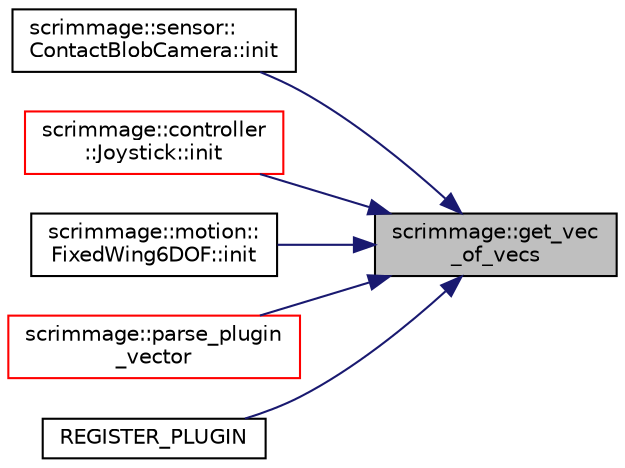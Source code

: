 digraph "scrimmage::get_vec_of_vecs"
{
 // LATEX_PDF_SIZE
  edge [fontname="Helvetica",fontsize="10",labelfontname="Helvetica",labelfontsize="10"];
  node [fontname="Helvetica",fontsize="10",shape=record];
  rankdir="RL";
  Node1 [label="scrimmage::get_vec\l_of_vecs",height=0.2,width=0.4,color="black", fillcolor="grey75", style="filled", fontcolor="black",tooltip=" "];
  Node1 -> Node2 [dir="back",color="midnightblue",fontsize="10",style="solid",fontname="Helvetica"];
  Node2 [label="scrimmage::sensor::\lContactBlobCamera::init",height=0.2,width=0.4,color="black", fillcolor="white", style="filled",URL="$classscrimmage_1_1sensor_1_1ContactBlobCamera.html#a7cec9401d5151523ad5f4f26b22656ad",tooltip=" "];
  Node1 -> Node3 [dir="back",color="midnightblue",fontsize="10",style="solid",fontname="Helvetica"];
  Node3 [label="scrimmage::controller\l::Joystick::init",height=0.2,width=0.4,color="red", fillcolor="white", style="filled",URL="$classscrimmage_1_1controller_1_1Joystick.html#a121ee888ab75b5cc0cde232a4f130fbf",tooltip=" "];
  Node1 -> Node5 [dir="back",color="midnightblue",fontsize="10",style="solid",fontname="Helvetica"];
  Node5 [label="scrimmage::motion::\lFixedWing6DOF::init",height=0.2,width=0.4,color="black", fillcolor="white", style="filled",URL="$classscrimmage_1_1motion_1_1FixedWing6DOF.html#ae8f0b2c9cce1aed27b6dc7efba6ade9f",tooltip=" "];
  Node1 -> Node6 [dir="back",color="midnightblue",fontsize="10",style="solid",fontname="Helvetica"];
  Node6 [label="scrimmage::parse_plugin\l_vector",height=0.2,width=0.4,color="red", fillcolor="white", style="filled",URL="$namespacescrimmage.html#a40ffe5db15e407e7488ee232e2104201",tooltip=" "];
  Node1 -> Node8 [dir="back",color="midnightblue",fontsize="10",style="solid",fontname="Helvetica"];
  Node8 [label="REGISTER_PLUGIN",height=0.2,width=0.4,color="black", fillcolor="white", style="filled",URL="$ArduPilot_8cpp.html#aa26b41fb7b6c341c0408e5f8aa1836ee",tooltip=" "];
}
